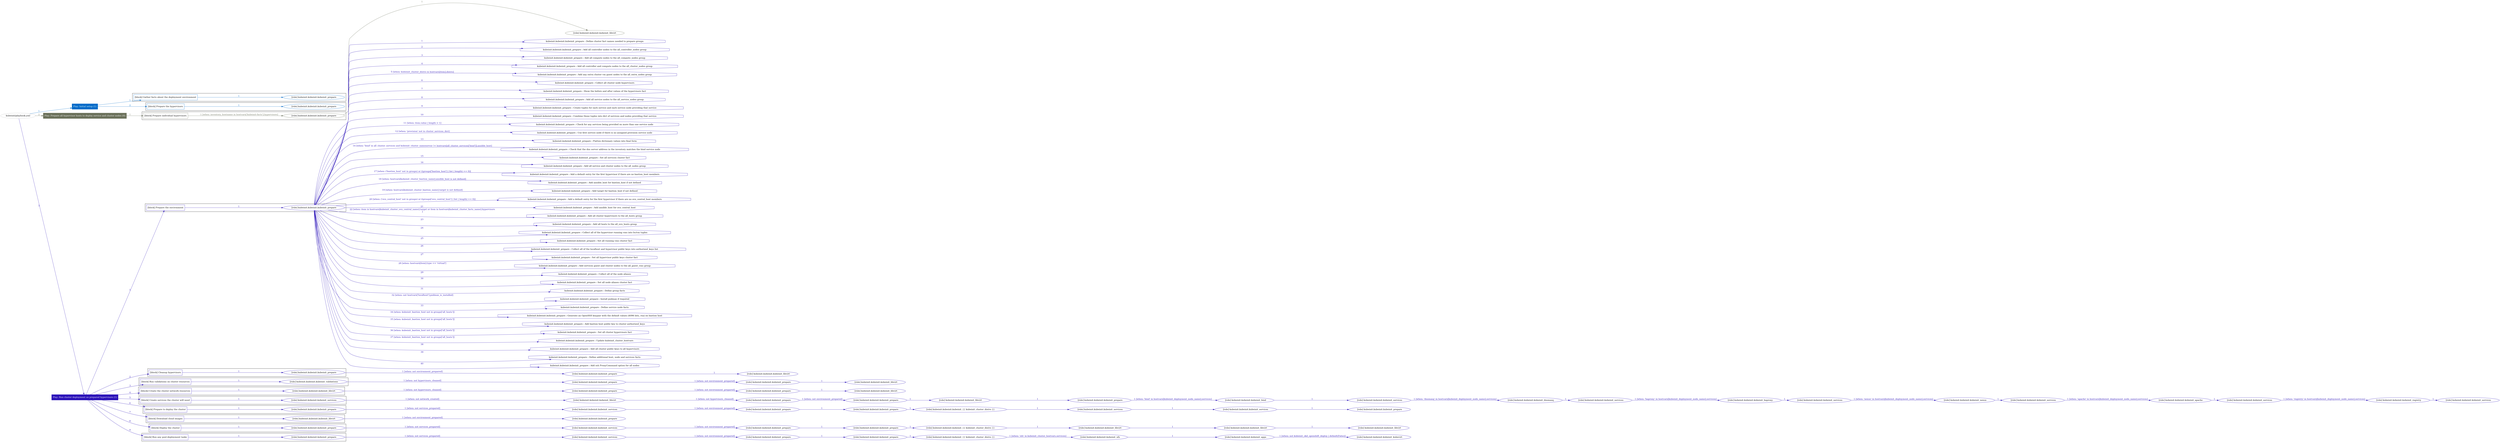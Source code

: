digraph {
	graph [concentrate=true ordering=in rankdir=LR ratio=fill]
	edge [esep=5 sep=10]
	"kubeinit/playbook.yml" [id=root_node style=dotted]
	play_0d437bde [label="Play: Initial setup (1)" color="#036cc9" fontcolor="#ffffff" id=play_0d437bde shape=box style=filled tooltip=localhost]
	"kubeinit/playbook.yml" -> play_0d437bde [label="1 " color="#036cc9" fontcolor="#036cc9" id=edge_f2a29cf6 labeltooltip="1 " tooltip="1 "]
	subgraph "kubeinit.kubeinit.kubeinit_prepare" {
		role_d265c9f8 [label="[role] kubeinit.kubeinit.kubeinit_prepare" color="#036cc9" id=role_d265c9f8 tooltip="kubeinit.kubeinit.kubeinit_prepare"]
	}
	subgraph "kubeinit.kubeinit.kubeinit_prepare" {
		role_664176b5 [label="[role] kubeinit.kubeinit.kubeinit_prepare" color="#036cc9" id=role_664176b5 tooltip="kubeinit.kubeinit.kubeinit_prepare"]
	}
	subgraph "Play: Initial setup (1)" {
		play_0d437bde -> block_19cf5177 [label=1 color="#036cc9" fontcolor="#036cc9" id=edge_bd82318e labeltooltip=1 tooltip=1]
		subgraph cluster_block_19cf5177 {
			block_19cf5177 [label="[block] Gather facts about the deployment environment" color="#036cc9" id=block_19cf5177 labeltooltip="Gather facts about the deployment environment" shape=box tooltip="Gather facts about the deployment environment"]
			block_19cf5177 -> role_d265c9f8 [label="1 " color="#036cc9" fontcolor="#036cc9" id=edge_f917e292 labeltooltip="1 " tooltip="1 "]
		}
		play_0d437bde -> block_78fbd303 [label=2 color="#036cc9" fontcolor="#036cc9" id=edge_bc08a9b9 labeltooltip=2 tooltip=2]
		subgraph cluster_block_78fbd303 {
			block_78fbd303 [label="[block] Prepare the hypervisors" color="#036cc9" id=block_78fbd303 labeltooltip="Prepare the hypervisors" shape=box tooltip="Prepare the hypervisors"]
			block_78fbd303 -> role_664176b5 [label="1 " color="#036cc9" fontcolor="#036cc9" id=edge_088a6b49 labeltooltip="1 " tooltip="1 "]
		}
	}
	play_f4dbe8cc [label="Play: Prepare all hypervisor hosts to deploy service and cluster nodes (0)" color="#6b715b" fontcolor="#ffffff" id=play_f4dbe8cc shape=box style=filled tooltip="Play: Prepare all hypervisor hosts to deploy service and cluster nodes (0)"]
	"kubeinit/playbook.yml" -> play_f4dbe8cc [label="2 " color="#6b715b" fontcolor="#6b715b" id=edge_1cb565f7 labeltooltip="2 " tooltip="2 "]
	subgraph "kubeinit.kubeinit.kubeinit_libvirt" {
		role_13084a83 [label="[role] kubeinit.kubeinit.kubeinit_libvirt" color="#6b715b" id=role_13084a83 tooltip="kubeinit.kubeinit.kubeinit_libvirt"]
	}
	subgraph "kubeinit.kubeinit.kubeinit_prepare" {
		role_1dc4f054 [label="[role] kubeinit.kubeinit.kubeinit_prepare" color="#6b715b" id=role_1dc4f054 tooltip="kubeinit.kubeinit.kubeinit_prepare"]
		role_1dc4f054 -> role_13084a83 [label="1 " color="#6b715b" fontcolor="#6b715b" id=edge_b976b6d4 labeltooltip="1 " tooltip="1 "]
	}
	subgraph "Play: Prepare all hypervisor hosts to deploy service and cluster nodes (0)" {
		play_f4dbe8cc -> block_bb899283 [label=1 color="#6b715b" fontcolor="#6b715b" id=edge_3d1589aa labeltooltip=1 tooltip=1]
		subgraph cluster_block_bb899283 {
			block_bb899283 [label="[block] Prepare individual hypervisors" color="#6b715b" id=block_bb899283 labeltooltip="Prepare individual hypervisors" shape=box tooltip="Prepare individual hypervisors"]
			block_bb899283 -> role_1dc4f054 [label="1 [when: inventory_hostname in hostvars['kubeinit-facts'].hypervisors]" color="#6b715b" fontcolor="#6b715b" id=edge_dfa34040 labeltooltip="1 [when: inventory_hostname in hostvars['kubeinit-facts'].hypervisors]" tooltip="1 [when: inventory_hostname in hostvars['kubeinit-facts'].hypervisors]"]
		}
	}
	play_137858ee [label="Play: Run cluster deployment on prepared hypervisors (1)" color="#2c13b9" fontcolor="#ffffff" id=play_137858ee shape=box style=filled tooltip=localhost]
	"kubeinit/playbook.yml" -> play_137858ee [label="3 " color="#2c13b9" fontcolor="#2c13b9" id=edge_17fd8568 labeltooltip="3 " tooltip="3 "]
	subgraph "kubeinit.kubeinit.kubeinit_prepare" {
		role_2aa537ef [label="[role] kubeinit.kubeinit.kubeinit_prepare" color="#2c13b9" id=role_2aa537ef tooltip="kubeinit.kubeinit.kubeinit_prepare"]
		task_1468ca5d [label="kubeinit.kubeinit.kubeinit_prepare : Define cluster fact names needed to prepare groups" color="#2c13b9" id=task_1468ca5d shape=octagon tooltip="kubeinit.kubeinit.kubeinit_prepare : Define cluster fact names needed to prepare groups"]
		role_2aa537ef -> task_1468ca5d [label="1 " color="#2c13b9" fontcolor="#2c13b9" id=edge_b313655a labeltooltip="1 " tooltip="1 "]
		task_749169fd [label="kubeinit.kubeinit.kubeinit_prepare : Add all controller nodes to the all_controller_nodes group" color="#2c13b9" id=task_749169fd shape=octagon tooltip="kubeinit.kubeinit.kubeinit_prepare : Add all controller nodes to the all_controller_nodes group"]
		role_2aa537ef -> task_749169fd [label="2 " color="#2c13b9" fontcolor="#2c13b9" id=edge_3f84530d labeltooltip="2 " tooltip="2 "]
		task_ecb2b76b [label="kubeinit.kubeinit.kubeinit_prepare : Add all compute nodes to the all_compute_nodes group" color="#2c13b9" id=task_ecb2b76b shape=octagon tooltip="kubeinit.kubeinit.kubeinit_prepare : Add all compute nodes to the all_compute_nodes group"]
		role_2aa537ef -> task_ecb2b76b [label="3 " color="#2c13b9" fontcolor="#2c13b9" id=edge_ad369777 labeltooltip="3 " tooltip="3 "]
		task_b49f35ea [label="kubeinit.kubeinit.kubeinit_prepare : Add all controller and compute nodes to the all_cluster_nodes group" color="#2c13b9" id=task_b49f35ea shape=octagon tooltip="kubeinit.kubeinit.kubeinit_prepare : Add all controller and compute nodes to the all_cluster_nodes group"]
		role_2aa537ef -> task_b49f35ea [label="4 " color="#2c13b9" fontcolor="#2c13b9" id=edge_93e8b10a labeltooltip="4 " tooltip="4 "]
		task_a27793c8 [label="kubeinit.kubeinit.kubeinit_prepare : Add any extra cluster vm guest nodes to the all_extra_nodes group" color="#2c13b9" id=task_a27793c8 shape=octagon tooltip="kubeinit.kubeinit.kubeinit_prepare : Add any extra cluster vm guest nodes to the all_extra_nodes group"]
		role_2aa537ef -> task_a27793c8 [label="5 [when: kubeinit_cluster_distro in hostvars[item].distro]" color="#2c13b9" fontcolor="#2c13b9" id=edge_26bf7b85 labeltooltip="5 [when: kubeinit_cluster_distro in hostvars[item].distro]" tooltip="5 [when: kubeinit_cluster_distro in hostvars[item].distro]"]
		task_03e32438 [label="kubeinit.kubeinit.kubeinit_prepare : Collect all cluster node hypervisors" color="#2c13b9" id=task_03e32438 shape=octagon tooltip="kubeinit.kubeinit.kubeinit_prepare : Collect all cluster node hypervisors"]
		role_2aa537ef -> task_03e32438 [label="6 " color="#2c13b9" fontcolor="#2c13b9" id=edge_280c1648 labeltooltip="6 " tooltip="6 "]
		task_5cb1bae2 [label="kubeinit.kubeinit.kubeinit_prepare : Show the before and after values of the hypervisors fact" color="#2c13b9" id=task_5cb1bae2 shape=octagon tooltip="kubeinit.kubeinit.kubeinit_prepare : Show the before and after values of the hypervisors fact"]
		role_2aa537ef -> task_5cb1bae2 [label="7 " color="#2c13b9" fontcolor="#2c13b9" id=edge_86831832 labeltooltip="7 " tooltip="7 "]
		task_41dad0ba [label="kubeinit.kubeinit.kubeinit_prepare : Add all service nodes to the all_service_nodes group" color="#2c13b9" id=task_41dad0ba shape=octagon tooltip="kubeinit.kubeinit.kubeinit_prepare : Add all service nodes to the all_service_nodes group"]
		role_2aa537ef -> task_41dad0ba [label="8 " color="#2c13b9" fontcolor="#2c13b9" id=edge_a8d13982 labeltooltip="8 " tooltip="8 "]
		task_e0638745 [label="kubeinit.kubeinit.kubeinit_prepare : Create tuples for each service and each service node providing that service" color="#2c13b9" id=task_e0638745 shape=octagon tooltip="kubeinit.kubeinit.kubeinit_prepare : Create tuples for each service and each service node providing that service"]
		role_2aa537ef -> task_e0638745 [label="9 " color="#2c13b9" fontcolor="#2c13b9" id=edge_7bc7ff96 labeltooltip="9 " tooltip="9 "]
		task_84e05abe [label="kubeinit.kubeinit.kubeinit_prepare : Combine those tuples into dict of services and nodes providing that service" color="#2c13b9" id=task_84e05abe shape=octagon tooltip="kubeinit.kubeinit.kubeinit_prepare : Combine those tuples into dict of services and nodes providing that service"]
		role_2aa537ef -> task_84e05abe [label="10 " color="#2c13b9" fontcolor="#2c13b9" id=edge_58576b18 labeltooltip="10 " tooltip="10 "]
		task_81d9e939 [label="kubeinit.kubeinit.kubeinit_prepare : Check for any services being provided on more than one service node" color="#2c13b9" id=task_81d9e939 shape=octagon tooltip="kubeinit.kubeinit.kubeinit_prepare : Check for any services being provided on more than one service node"]
		role_2aa537ef -> task_81d9e939 [label="11 [when: item.value | length > 1]" color="#2c13b9" fontcolor="#2c13b9" id=edge_a4819a5f labeltooltip="11 [when: item.value | length > 1]" tooltip="11 [when: item.value | length > 1]"]
		task_dae9136f [label="kubeinit.kubeinit.kubeinit_prepare : Use first service node if there is no assigned provision service node" color="#2c13b9" id=task_dae9136f shape=octagon tooltip="kubeinit.kubeinit.kubeinit_prepare : Use first service node if there is no assigned provision service node"]
		role_2aa537ef -> task_dae9136f [label="12 [when: 'provision' not in cluster_services_dict]" color="#2c13b9" fontcolor="#2c13b9" id=edge_03476838 labeltooltip="12 [when: 'provision' not in cluster_services_dict]" tooltip="12 [when: 'provision' not in cluster_services_dict]"]
		task_08e10dd4 [label="kubeinit.kubeinit.kubeinit_prepare : Flatten dictionary values into final form" color="#2c13b9" id=task_08e10dd4 shape=octagon tooltip="kubeinit.kubeinit.kubeinit_prepare : Flatten dictionary values into final form"]
		role_2aa537ef -> task_08e10dd4 [label="13 " color="#2c13b9" fontcolor="#2c13b9" id=edge_29c45ade labeltooltip="13 " tooltip="13 "]
		task_63c3e851 [label="kubeinit.kubeinit.kubeinit_prepare : Check that the dns server address in the inventory matches the bind service node" color="#2c13b9" id=task_63c3e851 shape=octagon tooltip="kubeinit.kubeinit.kubeinit_prepare : Check that the dns server address in the inventory matches the bind service node"]
		role_2aa537ef -> task_63c3e851 [label="14 [when: 'bind' in all_cluster_services and kubeinit_cluster_nameserver != hostvars[all_cluster_services['bind']].ansible_host]" color="#2c13b9" fontcolor="#2c13b9" id=edge_84a67477 labeltooltip="14 [when: 'bind' in all_cluster_services and kubeinit_cluster_nameserver != hostvars[all_cluster_services['bind']].ansible_host]" tooltip="14 [when: 'bind' in all_cluster_services and kubeinit_cluster_nameserver != hostvars[all_cluster_services['bind']].ansible_host]"]
		task_881db239 [label="kubeinit.kubeinit.kubeinit_prepare : Set all services cluster fact" color="#2c13b9" id=task_881db239 shape=octagon tooltip="kubeinit.kubeinit.kubeinit_prepare : Set all services cluster fact"]
		role_2aa537ef -> task_881db239 [label="15 " color="#2c13b9" fontcolor="#2c13b9" id=edge_a146cc76 labeltooltip="15 " tooltip="15 "]
		task_4ebe5571 [label="kubeinit.kubeinit.kubeinit_prepare : Add all service and cluster nodes to the all_nodes group" color="#2c13b9" id=task_4ebe5571 shape=octagon tooltip="kubeinit.kubeinit.kubeinit_prepare : Add all service and cluster nodes to the all_nodes group"]
		role_2aa537ef -> task_4ebe5571 [label="16 " color="#2c13b9" fontcolor="#2c13b9" id=edge_2edd2d9f labeltooltip="16 " tooltip="16 "]
		task_0611cc09 [label="kubeinit.kubeinit.kubeinit_prepare : Add a default entry for the first hypervisor if there are no bastion_host members" color="#2c13b9" id=task_0611cc09 shape=octagon tooltip="kubeinit.kubeinit.kubeinit_prepare : Add a default entry for the first hypervisor if there are no bastion_host members"]
		role_2aa537ef -> task_0611cc09 [label="17 [when: ('bastion_host' not in groups) or ((groups['bastion_host'] | list | length) == 0)]" color="#2c13b9" fontcolor="#2c13b9" id=edge_7029bef8 labeltooltip="17 [when: ('bastion_host' not in groups) or ((groups['bastion_host'] | list | length) == 0)]" tooltip="17 [when: ('bastion_host' not in groups) or ((groups['bastion_host'] | list | length) == 0)]"]
		task_18a4ceaa [label="kubeinit.kubeinit.kubeinit_prepare : Add ansible_host for bastion_host if not defined" color="#2c13b9" id=task_18a4ceaa shape=octagon tooltip="kubeinit.kubeinit.kubeinit_prepare : Add ansible_host for bastion_host if not defined"]
		role_2aa537ef -> task_18a4ceaa [label="18 [when: hostvars[kubeinit_cluster_bastion_name].ansible_host is not defined]" color="#2c13b9" fontcolor="#2c13b9" id=edge_ecf1ddda labeltooltip="18 [when: hostvars[kubeinit_cluster_bastion_name].ansible_host is not defined]" tooltip="18 [when: hostvars[kubeinit_cluster_bastion_name].ansible_host is not defined]"]
		task_87768403 [label="kubeinit.kubeinit.kubeinit_prepare : Add target for bastion_host if not defined" color="#2c13b9" id=task_87768403 shape=octagon tooltip="kubeinit.kubeinit.kubeinit_prepare : Add target for bastion_host if not defined"]
		role_2aa537ef -> task_87768403 [label="19 [when: hostvars[kubeinit_cluster_bastion_name].target is not defined]" color="#2c13b9" fontcolor="#2c13b9" id=edge_4bcfbf8f labeltooltip="19 [when: hostvars[kubeinit_cluster_bastion_name].target is not defined]" tooltip="19 [when: hostvars[kubeinit_cluster_bastion_name].target is not defined]"]
		task_b0593b12 [label="kubeinit.kubeinit.kubeinit_prepare : Add a default entry for the first hypervisor if there are no ovn_central_host members" color="#2c13b9" id=task_b0593b12 shape=octagon tooltip="kubeinit.kubeinit.kubeinit_prepare : Add a default entry for the first hypervisor if there are no ovn_central_host members"]
		role_2aa537ef -> task_b0593b12 [label="20 [when: ('ovn_central_host' not in groups) or ((groups['ovn_central_host'] | list | length) == 0)]" color="#2c13b9" fontcolor="#2c13b9" id=edge_771599c4 labeltooltip="20 [when: ('ovn_central_host' not in groups) or ((groups['ovn_central_host'] | list | length) == 0)]" tooltip="20 [when: ('ovn_central_host' not in groups) or ((groups['ovn_central_host'] | list | length) == 0)]"]
		task_3a1a1a8e [label="kubeinit.kubeinit.kubeinit_prepare : Add ansible_host for ovn_central_host" color="#2c13b9" id=task_3a1a1a8e shape=octagon tooltip="kubeinit.kubeinit.kubeinit_prepare : Add ansible_host for ovn_central_host"]
		role_2aa537ef -> task_3a1a1a8e [label="21 " color="#2c13b9" fontcolor="#2c13b9" id=edge_dffda88a labeltooltip="21 " tooltip="21 "]
		task_6f10ab07 [label="kubeinit.kubeinit.kubeinit_prepare : Add all cluster hypervisors to the all_hosts group" color="#2c13b9" id=task_6f10ab07 shape=octagon tooltip="kubeinit.kubeinit.kubeinit_prepare : Add all cluster hypervisors to the all_hosts group"]
		role_2aa537ef -> task_6f10ab07 [label="22 [when: item in hostvars[kubeinit_cluster_ovn_central_name].target or item in hostvars[kubeinit_cluster_facts_name].hypervisors
]" color="#2c13b9" fontcolor="#2c13b9" id=edge_505f3f20 labeltooltip="22 [when: item in hostvars[kubeinit_cluster_ovn_central_name].target or item in hostvars[kubeinit_cluster_facts_name].hypervisors
]" tooltip="22 [when: item in hostvars[kubeinit_cluster_ovn_central_name].target or item in hostvars[kubeinit_cluster_facts_name].hypervisors
]"]
		task_bb051ca3 [label="kubeinit.kubeinit.kubeinit_prepare : Add all hosts to the all_ovn_hosts group" color="#2c13b9" id=task_bb051ca3 shape=octagon tooltip="kubeinit.kubeinit.kubeinit_prepare : Add all hosts to the all_ovn_hosts group"]
		role_2aa537ef -> task_bb051ca3 [label="23 " color="#2c13b9" fontcolor="#2c13b9" id=edge_38d8c72a labeltooltip="23 " tooltip="23 "]
		task_870bc78e [label="kubeinit.kubeinit.kubeinit_prepare : Collect all of the hypervisor running vms into hv/vm tuples" color="#2c13b9" id=task_870bc78e shape=octagon tooltip="kubeinit.kubeinit.kubeinit_prepare : Collect all of the hypervisor running vms into hv/vm tuples"]
		role_2aa537ef -> task_870bc78e [label="24 " color="#2c13b9" fontcolor="#2c13b9" id=edge_faa6a130 labeltooltip="24 " tooltip="24 "]
		task_ede2c765 [label="kubeinit.kubeinit.kubeinit_prepare : Set all running vms cluster fact" color="#2c13b9" id=task_ede2c765 shape=octagon tooltip="kubeinit.kubeinit.kubeinit_prepare : Set all running vms cluster fact"]
		role_2aa537ef -> task_ede2c765 [label="25 " color="#2c13b9" fontcolor="#2c13b9" id=edge_e0be7ca3 labeltooltip="25 " tooltip="25 "]
		task_77898639 [label="kubeinit.kubeinit.kubeinit_prepare : Collect all of the localhost and hypervisor public keys into authorized_keys list" color="#2c13b9" id=task_77898639 shape=octagon tooltip="kubeinit.kubeinit.kubeinit_prepare : Collect all of the localhost and hypervisor public keys into authorized_keys list"]
		role_2aa537ef -> task_77898639 [label="26 " color="#2c13b9" fontcolor="#2c13b9" id=edge_d47d7994 labeltooltip="26 " tooltip="26 "]
		task_1b404be9 [label="kubeinit.kubeinit.kubeinit_prepare : Set all hypervisor public keys cluster fact" color="#2c13b9" id=task_1b404be9 shape=octagon tooltip="kubeinit.kubeinit.kubeinit_prepare : Set all hypervisor public keys cluster fact"]
		role_2aa537ef -> task_1b404be9 [label="27 " color="#2c13b9" fontcolor="#2c13b9" id=edge_cd38fa0d labeltooltip="27 " tooltip="27 "]
		task_982779b6 [label="kubeinit.kubeinit.kubeinit_prepare : Add services guest and cluster nodes to the all_guest_vms group" color="#2c13b9" id=task_982779b6 shape=octagon tooltip="kubeinit.kubeinit.kubeinit_prepare : Add services guest and cluster nodes to the all_guest_vms group"]
		role_2aa537ef -> task_982779b6 [label="28 [when: hostvars[item].type == 'virtual']" color="#2c13b9" fontcolor="#2c13b9" id=edge_30259b48 labeltooltip="28 [when: hostvars[item].type == 'virtual']" tooltip="28 [when: hostvars[item].type == 'virtual']"]
		task_5669bfa3 [label="kubeinit.kubeinit.kubeinit_prepare : Collect all of the node aliases" color="#2c13b9" id=task_5669bfa3 shape=octagon tooltip="kubeinit.kubeinit.kubeinit_prepare : Collect all of the node aliases"]
		role_2aa537ef -> task_5669bfa3 [label="29 " color="#2c13b9" fontcolor="#2c13b9" id=edge_66976bc6 labeltooltip="29 " tooltip="29 "]
		task_3fb4f11b [label="kubeinit.kubeinit.kubeinit_prepare : Set all node aliases cluster fact" color="#2c13b9" id=task_3fb4f11b shape=octagon tooltip="kubeinit.kubeinit.kubeinit_prepare : Set all node aliases cluster fact"]
		role_2aa537ef -> task_3fb4f11b [label="30 " color="#2c13b9" fontcolor="#2c13b9" id=edge_2704a114 labeltooltip="30 " tooltip="30 "]
		task_dff608c2 [label="kubeinit.kubeinit.kubeinit_prepare : Define group facts" color="#2c13b9" id=task_dff608c2 shape=octagon tooltip="kubeinit.kubeinit.kubeinit_prepare : Define group facts"]
		role_2aa537ef -> task_dff608c2 [label="31 " color="#2c13b9" fontcolor="#2c13b9" id=edge_16f81ffa labeltooltip="31 " tooltip="31 "]
		task_ba5d712e [label="kubeinit.kubeinit.kubeinit_prepare : Install podman if required" color="#2c13b9" id=task_ba5d712e shape=octagon tooltip="kubeinit.kubeinit.kubeinit_prepare : Install podman if required"]
		role_2aa537ef -> task_ba5d712e [label="32 [when: not hostvars['localhost'].podman_is_installed]" color="#2c13b9" fontcolor="#2c13b9" id=edge_9ea01f26 labeltooltip="32 [when: not hostvars['localhost'].podman_is_installed]" tooltip="32 [when: not hostvars['localhost'].podman_is_installed]"]
		task_97fc4375 [label="kubeinit.kubeinit.kubeinit_prepare : Define service node facts" color="#2c13b9" id=task_97fc4375 shape=octagon tooltip="kubeinit.kubeinit.kubeinit_prepare : Define service node facts"]
		role_2aa537ef -> task_97fc4375 [label="33 " color="#2c13b9" fontcolor="#2c13b9" id=edge_b28d124d labeltooltip="33 " tooltip="33 "]
		task_7b0d1c2a [label="kubeinit.kubeinit.kubeinit_prepare : Generate an OpenSSH keypair with the default values (4096 bits, rsa) on bastion host" color="#2c13b9" id=task_7b0d1c2a shape=octagon tooltip="kubeinit.kubeinit.kubeinit_prepare : Generate an OpenSSH keypair with the default values (4096 bits, rsa) on bastion host"]
		role_2aa537ef -> task_7b0d1c2a [label="34 [when: kubeinit_bastion_host not in groups['all_hosts']]" color="#2c13b9" fontcolor="#2c13b9" id=edge_2fb7a850 labeltooltip="34 [when: kubeinit_bastion_host not in groups['all_hosts']]" tooltip="34 [when: kubeinit_bastion_host not in groups['all_hosts']]"]
		task_7ad44978 [label="kubeinit.kubeinit.kubeinit_prepare : Add bastion host public key to cluster authorized_keys" color="#2c13b9" id=task_7ad44978 shape=octagon tooltip="kubeinit.kubeinit.kubeinit_prepare : Add bastion host public key to cluster authorized_keys"]
		role_2aa537ef -> task_7ad44978 [label="35 [when: kubeinit_bastion_host not in groups['all_hosts']]" color="#2c13b9" fontcolor="#2c13b9" id=edge_92886aba labeltooltip="35 [when: kubeinit_bastion_host not in groups['all_hosts']]" tooltip="35 [when: kubeinit_bastion_host not in groups['all_hosts']]"]
		task_97891008 [label="kubeinit.kubeinit.kubeinit_prepare : Set all cluster hypervisors fact" color="#2c13b9" id=task_97891008 shape=octagon tooltip="kubeinit.kubeinit.kubeinit_prepare : Set all cluster hypervisors fact"]
		role_2aa537ef -> task_97891008 [label="36 [when: kubeinit_bastion_host not in groups['all_hosts']]" color="#2c13b9" fontcolor="#2c13b9" id=edge_d317fb2d labeltooltip="36 [when: kubeinit_bastion_host not in groups['all_hosts']]" tooltip="36 [when: kubeinit_bastion_host not in groups['all_hosts']]"]
		task_7ace0b7f [label="kubeinit.kubeinit.kubeinit_prepare : Update kubeinit_cluster_hostvars" color="#2c13b9" id=task_7ace0b7f shape=octagon tooltip="kubeinit.kubeinit.kubeinit_prepare : Update kubeinit_cluster_hostvars"]
		role_2aa537ef -> task_7ace0b7f [label="37 [when: kubeinit_bastion_host not in groups['all_hosts']]" color="#2c13b9" fontcolor="#2c13b9" id=edge_6a5088fe labeltooltip="37 [when: kubeinit_bastion_host not in groups['all_hosts']]" tooltip="37 [when: kubeinit_bastion_host not in groups['all_hosts']]"]
		task_584895c6 [label="kubeinit.kubeinit.kubeinit_prepare : Add all cluster public keys to all hypervisors" color="#2c13b9" id=task_584895c6 shape=octagon tooltip="kubeinit.kubeinit.kubeinit_prepare : Add all cluster public keys to all hypervisors"]
		role_2aa537ef -> task_584895c6 [label="38 " color="#2c13b9" fontcolor="#2c13b9" id=edge_4dd0526f labeltooltip="38 " tooltip="38 "]
		task_303310a7 [label="kubeinit.kubeinit.kubeinit_prepare : Define additional host, node and services facts" color="#2c13b9" id=task_303310a7 shape=octagon tooltip="kubeinit.kubeinit.kubeinit_prepare : Define additional host, node and services facts"]
		role_2aa537ef -> task_303310a7 [label="39 " color="#2c13b9" fontcolor="#2c13b9" id=edge_2c448a05 labeltooltip="39 " tooltip="39 "]
		task_0572bd21 [label="kubeinit.kubeinit.kubeinit_prepare : Add ssh ProxyCommand option for all nodes" color="#2c13b9" id=task_0572bd21 shape=octagon tooltip="kubeinit.kubeinit.kubeinit_prepare : Add ssh ProxyCommand option for all nodes"]
		role_2aa537ef -> task_0572bd21 [label="40 " color="#2c13b9" fontcolor="#2c13b9" id=edge_08180c59 labeltooltip="40 " tooltip="40 "]
	}
	subgraph "kubeinit.kubeinit.kubeinit_libvirt" {
		role_a79932a3 [label="[role] kubeinit.kubeinit.kubeinit_libvirt" color="#2c13b9" id=role_a79932a3 tooltip="kubeinit.kubeinit.kubeinit_libvirt"]
	}
	subgraph "kubeinit.kubeinit.kubeinit_prepare" {
		role_be29bc95 [label="[role] kubeinit.kubeinit.kubeinit_prepare" color="#2c13b9" id=role_be29bc95 tooltip="kubeinit.kubeinit.kubeinit_prepare"]
		role_be29bc95 -> role_a79932a3 [label="1 " color="#2c13b9" fontcolor="#2c13b9" id=edge_4d892398 labeltooltip="1 " tooltip="1 "]
	}
	subgraph "kubeinit.kubeinit.kubeinit_prepare" {
		role_cb26feb0 [label="[role] kubeinit.kubeinit.kubeinit_prepare" color="#2c13b9" id=role_cb26feb0 tooltip="kubeinit.kubeinit.kubeinit_prepare"]
		role_cb26feb0 -> role_be29bc95 [label="1 [when: not environment_prepared]" color="#2c13b9" fontcolor="#2c13b9" id=edge_81e038a9 labeltooltip="1 [when: not environment_prepared]" tooltip="1 [when: not environment_prepared]"]
	}
	subgraph "kubeinit.kubeinit.kubeinit_libvirt" {
		role_b845fc1e [label="[role] kubeinit.kubeinit.kubeinit_libvirt" color="#2c13b9" id=role_b845fc1e tooltip="kubeinit.kubeinit.kubeinit_libvirt"]
	}
	subgraph "kubeinit.kubeinit.kubeinit_prepare" {
		role_3e8f6d31 [label="[role] kubeinit.kubeinit.kubeinit_prepare" color="#2c13b9" id=role_3e8f6d31 tooltip="kubeinit.kubeinit.kubeinit_prepare"]
		role_3e8f6d31 -> role_b845fc1e [label="1 " color="#2c13b9" fontcolor="#2c13b9" id=edge_0f0c9fb1 labeltooltip="1 " tooltip="1 "]
	}
	subgraph "kubeinit.kubeinit.kubeinit_prepare" {
		role_0234492d [label="[role] kubeinit.kubeinit.kubeinit_prepare" color="#2c13b9" id=role_0234492d tooltip="kubeinit.kubeinit.kubeinit_prepare"]
		role_0234492d -> role_3e8f6d31 [label="1 [when: not environment_prepared]" color="#2c13b9" fontcolor="#2c13b9" id=edge_da685781 labeltooltip="1 [when: not environment_prepared]" tooltip="1 [when: not environment_prepared]"]
	}
	subgraph "kubeinit.kubeinit.kubeinit_validations" {
		role_598bc360 [label="[role] kubeinit.kubeinit.kubeinit_validations" color="#2c13b9" id=role_598bc360 tooltip="kubeinit.kubeinit.kubeinit_validations"]
		role_598bc360 -> role_0234492d [label="1 [when: not hypervisors_cleaned]" color="#2c13b9" fontcolor="#2c13b9" id=edge_1d6988d8 labeltooltip="1 [when: not hypervisors_cleaned]" tooltip="1 [when: not hypervisors_cleaned]"]
	}
	subgraph "kubeinit.kubeinit.kubeinit_libvirt" {
		role_1641068a [label="[role] kubeinit.kubeinit.kubeinit_libvirt" color="#2c13b9" id=role_1641068a tooltip="kubeinit.kubeinit.kubeinit_libvirt"]
	}
	subgraph "kubeinit.kubeinit.kubeinit_prepare" {
		role_97d8d034 [label="[role] kubeinit.kubeinit.kubeinit_prepare" color="#2c13b9" id=role_97d8d034 tooltip="kubeinit.kubeinit.kubeinit_prepare"]
		role_97d8d034 -> role_1641068a [label="1 " color="#2c13b9" fontcolor="#2c13b9" id=edge_99fbd7a8 labeltooltip="1 " tooltip="1 "]
	}
	subgraph "kubeinit.kubeinit.kubeinit_prepare" {
		role_9f51cfe7 [label="[role] kubeinit.kubeinit.kubeinit_prepare" color="#2c13b9" id=role_9f51cfe7 tooltip="kubeinit.kubeinit.kubeinit_prepare"]
		role_9f51cfe7 -> role_97d8d034 [label="1 [when: not environment_prepared]" color="#2c13b9" fontcolor="#2c13b9" id=edge_a973be97 labeltooltip="1 [when: not environment_prepared]" tooltip="1 [when: not environment_prepared]"]
	}
	subgraph "kubeinit.kubeinit.kubeinit_libvirt" {
		role_1baf9de0 [label="[role] kubeinit.kubeinit.kubeinit_libvirt" color="#2c13b9" id=role_1baf9de0 tooltip="kubeinit.kubeinit.kubeinit_libvirt"]
		role_1baf9de0 -> role_9f51cfe7 [label="1 [when: not hypervisors_cleaned]" color="#2c13b9" fontcolor="#2c13b9" id=edge_b3ef3b38 labeltooltip="1 [when: not hypervisors_cleaned]" tooltip="1 [when: not hypervisors_cleaned]"]
	}
	subgraph "kubeinit.kubeinit.kubeinit_services" {
		role_301a3605 [label="[role] kubeinit.kubeinit.kubeinit_services" color="#2c13b9" id=role_301a3605 tooltip="kubeinit.kubeinit.kubeinit_services"]
	}
	subgraph "kubeinit.kubeinit.kubeinit_registry" {
		role_3ac7fe5d [label="[role] kubeinit.kubeinit.kubeinit_registry" color="#2c13b9" id=role_3ac7fe5d tooltip="kubeinit.kubeinit.kubeinit_registry"]
		role_3ac7fe5d -> role_301a3605 [label="1 " color="#2c13b9" fontcolor="#2c13b9" id=edge_ddd6b033 labeltooltip="1 " tooltip="1 "]
	}
	subgraph "kubeinit.kubeinit.kubeinit_services" {
		role_704464a9 [label="[role] kubeinit.kubeinit.kubeinit_services" color="#2c13b9" id=role_704464a9 tooltip="kubeinit.kubeinit.kubeinit_services"]
		role_704464a9 -> role_3ac7fe5d [label="1 [when: 'registry' in hostvars[kubeinit_deployment_node_name].services]" color="#2c13b9" fontcolor="#2c13b9" id=edge_4f6fd16b labeltooltip="1 [when: 'registry' in hostvars[kubeinit_deployment_node_name].services]" tooltip="1 [when: 'registry' in hostvars[kubeinit_deployment_node_name].services]"]
	}
	subgraph "kubeinit.kubeinit.kubeinit_apache" {
		role_0c0a30bc [label="[role] kubeinit.kubeinit.kubeinit_apache" color="#2c13b9" id=role_0c0a30bc tooltip="kubeinit.kubeinit.kubeinit_apache"]
		role_0c0a30bc -> role_704464a9 [label="1 " color="#2c13b9" fontcolor="#2c13b9" id=edge_abacd5c2 labeltooltip="1 " tooltip="1 "]
	}
	subgraph "kubeinit.kubeinit.kubeinit_services" {
		role_d97d2361 [label="[role] kubeinit.kubeinit.kubeinit_services" color="#2c13b9" id=role_d97d2361 tooltip="kubeinit.kubeinit.kubeinit_services"]
		role_d97d2361 -> role_0c0a30bc [label="1 [when: 'apache' in hostvars[kubeinit_deployment_node_name].services]" color="#2c13b9" fontcolor="#2c13b9" id=edge_b81d91c5 labeltooltip="1 [when: 'apache' in hostvars[kubeinit_deployment_node_name].services]" tooltip="1 [when: 'apache' in hostvars[kubeinit_deployment_node_name].services]"]
	}
	subgraph "kubeinit.kubeinit.kubeinit_nexus" {
		role_92f4f2ca [label="[role] kubeinit.kubeinit.kubeinit_nexus" color="#2c13b9" id=role_92f4f2ca tooltip="kubeinit.kubeinit.kubeinit_nexus"]
		role_92f4f2ca -> role_d97d2361 [label="1 " color="#2c13b9" fontcolor="#2c13b9" id=edge_f1c82a61 labeltooltip="1 " tooltip="1 "]
	}
	subgraph "kubeinit.kubeinit.kubeinit_services" {
		role_2f208420 [label="[role] kubeinit.kubeinit.kubeinit_services" color="#2c13b9" id=role_2f208420 tooltip="kubeinit.kubeinit.kubeinit_services"]
		role_2f208420 -> role_92f4f2ca [label="1 [when: 'nexus' in hostvars[kubeinit_deployment_node_name].services]" color="#2c13b9" fontcolor="#2c13b9" id=edge_99850eb5 labeltooltip="1 [when: 'nexus' in hostvars[kubeinit_deployment_node_name].services]" tooltip="1 [when: 'nexus' in hostvars[kubeinit_deployment_node_name].services]"]
	}
	subgraph "kubeinit.kubeinit.kubeinit_haproxy" {
		role_ec4da129 [label="[role] kubeinit.kubeinit.kubeinit_haproxy" color="#2c13b9" id=role_ec4da129 tooltip="kubeinit.kubeinit.kubeinit_haproxy"]
		role_ec4da129 -> role_2f208420 [label="1 " color="#2c13b9" fontcolor="#2c13b9" id=edge_33fdd5e7 labeltooltip="1 " tooltip="1 "]
	}
	subgraph "kubeinit.kubeinit.kubeinit_services" {
		role_e3ba34da [label="[role] kubeinit.kubeinit.kubeinit_services" color="#2c13b9" id=role_e3ba34da tooltip="kubeinit.kubeinit.kubeinit_services"]
		role_e3ba34da -> role_ec4da129 [label="1 [when: 'haproxy' in hostvars[kubeinit_deployment_node_name].services]" color="#2c13b9" fontcolor="#2c13b9" id=edge_561ffe1b labeltooltip="1 [when: 'haproxy' in hostvars[kubeinit_deployment_node_name].services]" tooltip="1 [when: 'haproxy' in hostvars[kubeinit_deployment_node_name].services]"]
	}
	subgraph "kubeinit.kubeinit.kubeinit_dnsmasq" {
		role_53584eb1 [label="[role] kubeinit.kubeinit.kubeinit_dnsmasq" color="#2c13b9" id=role_53584eb1 tooltip="kubeinit.kubeinit.kubeinit_dnsmasq"]
		role_53584eb1 -> role_e3ba34da [label="1 " color="#2c13b9" fontcolor="#2c13b9" id=edge_26d5eb11 labeltooltip="1 " tooltip="1 "]
	}
	subgraph "kubeinit.kubeinit.kubeinit_services" {
		role_49bea46c [label="[role] kubeinit.kubeinit.kubeinit_services" color="#2c13b9" id=role_49bea46c tooltip="kubeinit.kubeinit.kubeinit_services"]
		role_49bea46c -> role_53584eb1 [label="1 [when: 'dnsmasq' in hostvars[kubeinit_deployment_node_name].services]" color="#2c13b9" fontcolor="#2c13b9" id=edge_3448504d labeltooltip="1 [when: 'dnsmasq' in hostvars[kubeinit_deployment_node_name].services]" tooltip="1 [when: 'dnsmasq' in hostvars[kubeinit_deployment_node_name].services]"]
	}
	subgraph "kubeinit.kubeinit.kubeinit_bind" {
		role_0bd80a30 [label="[role] kubeinit.kubeinit.kubeinit_bind" color="#2c13b9" id=role_0bd80a30 tooltip="kubeinit.kubeinit.kubeinit_bind"]
		role_0bd80a30 -> role_49bea46c [label="1 " color="#2c13b9" fontcolor="#2c13b9" id=edge_7ecf0355 labeltooltip="1 " tooltip="1 "]
	}
	subgraph "kubeinit.kubeinit.kubeinit_prepare" {
		role_a47ec24e [label="[role] kubeinit.kubeinit.kubeinit_prepare" color="#2c13b9" id=role_a47ec24e tooltip="kubeinit.kubeinit.kubeinit_prepare"]
		role_a47ec24e -> role_0bd80a30 [label="1 [when: 'bind' in hostvars[kubeinit_deployment_node_name].services]" color="#2c13b9" fontcolor="#2c13b9" id=edge_f60d2dfa labeltooltip="1 [when: 'bind' in hostvars[kubeinit_deployment_node_name].services]" tooltip="1 [when: 'bind' in hostvars[kubeinit_deployment_node_name].services]"]
	}
	subgraph "kubeinit.kubeinit.kubeinit_libvirt" {
		role_8520a66e [label="[role] kubeinit.kubeinit.kubeinit_libvirt" color="#2c13b9" id=role_8520a66e tooltip="kubeinit.kubeinit.kubeinit_libvirt"]
		role_8520a66e -> role_a47ec24e [label="1 " color="#2c13b9" fontcolor="#2c13b9" id=edge_147a071e labeltooltip="1 " tooltip="1 "]
	}
	subgraph "kubeinit.kubeinit.kubeinit_prepare" {
		role_0980551d [label="[role] kubeinit.kubeinit.kubeinit_prepare" color="#2c13b9" id=role_0980551d tooltip="kubeinit.kubeinit.kubeinit_prepare"]
		role_0980551d -> role_8520a66e [label="1 " color="#2c13b9" fontcolor="#2c13b9" id=edge_51d04df3 labeltooltip="1 " tooltip="1 "]
	}
	subgraph "kubeinit.kubeinit.kubeinit_prepare" {
		role_6a03d09d [label="[role] kubeinit.kubeinit.kubeinit_prepare" color="#2c13b9" id=role_6a03d09d tooltip="kubeinit.kubeinit.kubeinit_prepare"]
		role_6a03d09d -> role_0980551d [label="1 [when: not environment_prepared]" color="#2c13b9" fontcolor="#2c13b9" id=edge_61947085 labeltooltip="1 [when: not environment_prepared]" tooltip="1 [when: not environment_prepared]"]
	}
	subgraph "kubeinit.kubeinit.kubeinit_libvirt" {
		role_2caabe92 [label="[role] kubeinit.kubeinit.kubeinit_libvirt" color="#2c13b9" id=role_2caabe92 tooltip="kubeinit.kubeinit.kubeinit_libvirt"]
		role_2caabe92 -> role_6a03d09d [label="1 [when: not hypervisors_cleaned]" color="#2c13b9" fontcolor="#2c13b9" id=edge_14e5bea2 labeltooltip="1 [when: not hypervisors_cleaned]" tooltip="1 [when: not hypervisors_cleaned]"]
	}
	subgraph "kubeinit.kubeinit.kubeinit_services" {
		role_54b2c4be [label="[role] kubeinit.kubeinit.kubeinit_services" color="#2c13b9" id=role_54b2c4be tooltip="kubeinit.kubeinit.kubeinit_services"]
		role_54b2c4be -> role_2caabe92 [label="1 [when: not network_created]" color="#2c13b9" fontcolor="#2c13b9" id=edge_838341b4 labeltooltip="1 [when: not network_created]" tooltip="1 [when: not network_created]"]
	}
	subgraph "kubeinit.kubeinit.kubeinit_prepare" {
		role_3d260950 [label="[role] kubeinit.kubeinit.kubeinit_prepare" color="#2c13b9" id=role_3d260950 tooltip="kubeinit.kubeinit.kubeinit_prepare"]
	}
	subgraph "kubeinit.kubeinit.kubeinit_services" {
		role_d5a70ec2 [label="[role] kubeinit.kubeinit.kubeinit_services" color="#2c13b9" id=role_d5a70ec2 tooltip="kubeinit.kubeinit.kubeinit_services"]
		role_d5a70ec2 -> role_3d260950 [label="1 " color="#2c13b9" fontcolor="#2c13b9" id=edge_e1291a5d labeltooltip="1 " tooltip="1 "]
	}
	subgraph "kubeinit.kubeinit.kubeinit_services" {
		role_75bbc02c [label="[role] kubeinit.kubeinit.kubeinit_services" color="#2c13b9" id=role_75bbc02c tooltip="kubeinit.kubeinit.kubeinit_services"]
		role_75bbc02c -> role_d5a70ec2 [label="1 " color="#2c13b9" fontcolor="#2c13b9" id=edge_95696d12 labeltooltip="1 " tooltip="1 "]
	}
	subgraph "kubeinit.kubeinit.kubeinit_{{ kubeinit_cluster_distro }}" {
		role_e5fad09a [label="[role] kubeinit.kubeinit.kubeinit_{{ kubeinit_cluster_distro }}" color="#2c13b9" id=role_e5fad09a tooltip="kubeinit.kubeinit.kubeinit_{{ kubeinit_cluster_distro }}"]
		role_e5fad09a -> role_75bbc02c [label="1 " color="#2c13b9" fontcolor="#2c13b9" id=edge_bef88f83 labeltooltip="1 " tooltip="1 "]
	}
	subgraph "kubeinit.kubeinit.kubeinit_prepare" {
		role_4f5e840c [label="[role] kubeinit.kubeinit.kubeinit_prepare" color="#2c13b9" id=role_4f5e840c tooltip="kubeinit.kubeinit.kubeinit_prepare"]
		role_4f5e840c -> role_e5fad09a [label="1 " color="#2c13b9" fontcolor="#2c13b9" id=edge_0e051bc8 labeltooltip="1 " tooltip="1 "]
	}
	subgraph "kubeinit.kubeinit.kubeinit_prepare" {
		role_4645c38b [label="[role] kubeinit.kubeinit.kubeinit_prepare" color="#2c13b9" id=role_4645c38b tooltip="kubeinit.kubeinit.kubeinit_prepare"]
		role_4645c38b -> role_4f5e840c [label="1 " color="#2c13b9" fontcolor="#2c13b9" id=edge_ef333b18 labeltooltip="1 " tooltip="1 "]
	}
	subgraph "kubeinit.kubeinit.kubeinit_services" {
		role_71bbc268 [label="[role] kubeinit.kubeinit.kubeinit_services" color="#2c13b9" id=role_71bbc268 tooltip="kubeinit.kubeinit.kubeinit_services"]
		role_71bbc268 -> role_4645c38b [label="1 [when: not environment_prepared]" color="#2c13b9" fontcolor="#2c13b9" id=edge_bb238abf labeltooltip="1 [when: not environment_prepared]" tooltip="1 [when: not environment_prepared]"]
	}
	subgraph "kubeinit.kubeinit.kubeinit_prepare" {
		role_72973a65 [label="[role] kubeinit.kubeinit.kubeinit_prepare" color="#2c13b9" id=role_72973a65 tooltip="kubeinit.kubeinit.kubeinit_prepare"]
		role_72973a65 -> role_71bbc268 [label="1 [when: not services_prepared]" color="#2c13b9" fontcolor="#2c13b9" id=edge_d840597f labeltooltip="1 [when: not services_prepared]" tooltip="1 [when: not services_prepared]"]
	}
	subgraph "kubeinit.kubeinit.kubeinit_prepare" {
		role_359b0f4a [label="[role] kubeinit.kubeinit.kubeinit_prepare" color="#2c13b9" id=role_359b0f4a tooltip="kubeinit.kubeinit.kubeinit_prepare"]
	}
	subgraph "kubeinit.kubeinit.kubeinit_libvirt" {
		role_36bbb085 [label="[role] kubeinit.kubeinit.kubeinit_libvirt" color="#2c13b9" id=role_36bbb085 tooltip="kubeinit.kubeinit.kubeinit_libvirt"]
		role_36bbb085 -> role_359b0f4a [label="1 [when: not environment_prepared]" color="#2c13b9" fontcolor="#2c13b9" id=edge_5adfcd08 labeltooltip="1 [when: not environment_prepared]" tooltip="1 [when: not environment_prepared]"]
	}
	subgraph "kubeinit.kubeinit.kubeinit_libvirt" {
		role_625374b1 [label="[role] kubeinit.kubeinit.kubeinit_libvirt" color="#2c13b9" id=role_625374b1 tooltip="kubeinit.kubeinit.kubeinit_libvirt"]
	}
	subgraph "kubeinit.kubeinit.kubeinit_libvirt" {
		role_3376bf2b [label="[role] kubeinit.kubeinit.kubeinit_libvirt" color="#2c13b9" id=role_3376bf2b tooltip="kubeinit.kubeinit.kubeinit_libvirt"]
		role_3376bf2b -> role_625374b1 [label="1 " color="#2c13b9" fontcolor="#2c13b9" id=edge_2b549765 labeltooltip="1 " tooltip="1 "]
	}
	subgraph "kubeinit.kubeinit.kubeinit_libvirt" {
		role_f97dcb62 [label="[role] kubeinit.kubeinit.kubeinit_libvirt" color="#2c13b9" id=role_f97dcb62 tooltip="kubeinit.kubeinit.kubeinit_libvirt"]
		role_f97dcb62 -> role_3376bf2b [label="1 " color="#2c13b9" fontcolor="#2c13b9" id=edge_beb195aa labeltooltip="1 " tooltip="1 "]
	}
	subgraph "kubeinit.kubeinit.kubeinit_{{ kubeinit_cluster_distro }}" {
		role_7fd9a176 [label="[role] kubeinit.kubeinit.kubeinit_{{ kubeinit_cluster_distro }}" color="#2c13b9" id=role_7fd9a176 tooltip="kubeinit.kubeinit.kubeinit_{{ kubeinit_cluster_distro }}"]
		role_7fd9a176 -> role_f97dcb62 [label="1 " color="#2c13b9" fontcolor="#2c13b9" id=edge_3e2f527a labeltooltip="1 " tooltip="1 "]
	}
	subgraph "kubeinit.kubeinit.kubeinit_prepare" {
		role_63aff997 [label="[role] kubeinit.kubeinit.kubeinit_prepare" color="#2c13b9" id=role_63aff997 tooltip="kubeinit.kubeinit.kubeinit_prepare"]
		role_63aff997 -> role_7fd9a176 [label="1 " color="#2c13b9" fontcolor="#2c13b9" id=edge_ca3469fd labeltooltip="1 " tooltip="1 "]
	}
	subgraph "kubeinit.kubeinit.kubeinit_prepare" {
		role_0602ffc5 [label="[role] kubeinit.kubeinit.kubeinit_prepare" color="#2c13b9" id=role_0602ffc5 tooltip="kubeinit.kubeinit.kubeinit_prepare"]
		role_0602ffc5 -> role_63aff997 [label="1 " color="#2c13b9" fontcolor="#2c13b9" id=edge_b0731fbc labeltooltip="1 " tooltip="1 "]
	}
	subgraph "kubeinit.kubeinit.kubeinit_services" {
		role_92ff357e [label="[role] kubeinit.kubeinit.kubeinit_services" color="#2c13b9" id=role_92ff357e tooltip="kubeinit.kubeinit.kubeinit_services"]
		role_92ff357e -> role_0602ffc5 [label="1 [when: not environment_prepared]" color="#2c13b9" fontcolor="#2c13b9" id=edge_96746ce5 labeltooltip="1 [when: not environment_prepared]" tooltip="1 [when: not environment_prepared]"]
	}
	subgraph "kubeinit.kubeinit.kubeinit_prepare" {
		role_fe11f44b [label="[role] kubeinit.kubeinit.kubeinit_prepare" color="#2c13b9" id=role_fe11f44b tooltip="kubeinit.kubeinit.kubeinit_prepare"]
		role_fe11f44b -> role_92ff357e [label="1 [when: not services_prepared]" color="#2c13b9" fontcolor="#2c13b9" id=edge_25d6df41 labeltooltip="1 [when: not services_prepared]" tooltip="1 [when: not services_prepared]"]
	}
	subgraph "kubeinit.kubeinit.kubeinit_kubevirt" {
		role_3e0c0747 [label="[role] kubeinit.kubeinit.kubeinit_kubevirt" color="#2c13b9" id=role_3e0c0747 tooltip="kubeinit.kubeinit.kubeinit_kubevirt"]
	}
	subgraph "kubeinit.kubeinit.kubeinit_apps" {
		role_39ec866f [label="[role] kubeinit.kubeinit.kubeinit_apps" color="#2c13b9" id=role_39ec866f tooltip="kubeinit.kubeinit.kubeinit_apps"]
		role_39ec866f -> role_3e0c0747 [label="1 [when: not kubeinit_okd_openshift_deploy | default(False)]" color="#2c13b9" fontcolor="#2c13b9" id=edge_4fbe47ec labeltooltip="1 [when: not kubeinit_okd_openshift_deploy | default(False)]" tooltip="1 [when: not kubeinit_okd_openshift_deploy | default(False)]"]
	}
	subgraph "kubeinit.kubeinit.kubeinit_nfs" {
		role_2c6dfc5a [label="[role] kubeinit.kubeinit.kubeinit_nfs" color="#2c13b9" id=role_2c6dfc5a tooltip="kubeinit.kubeinit.kubeinit_nfs"]
		role_2c6dfc5a -> role_39ec866f [label="1 " color="#2c13b9" fontcolor="#2c13b9" id=edge_0ce35e22 labeltooltip="1 " tooltip="1 "]
	}
	subgraph "kubeinit.kubeinit.kubeinit_{{ kubeinit_cluster_distro }}" {
		role_4711295e [label="[role] kubeinit.kubeinit.kubeinit_{{ kubeinit_cluster_distro }}" color="#2c13b9" id=role_4711295e tooltip="kubeinit.kubeinit.kubeinit_{{ kubeinit_cluster_distro }}"]
		role_4711295e -> role_2c6dfc5a [label="1 [when: 'nfs' in kubeinit_cluster_hostvars.services]" color="#2c13b9" fontcolor="#2c13b9" id=edge_6933f161 labeltooltip="1 [when: 'nfs' in kubeinit_cluster_hostvars.services]" tooltip="1 [when: 'nfs' in kubeinit_cluster_hostvars.services]"]
	}
	subgraph "kubeinit.kubeinit.kubeinit_prepare" {
		role_cb3e7121 [label="[role] kubeinit.kubeinit.kubeinit_prepare" color="#2c13b9" id=role_cb3e7121 tooltip="kubeinit.kubeinit.kubeinit_prepare"]
		role_cb3e7121 -> role_4711295e [label="1 " color="#2c13b9" fontcolor="#2c13b9" id=edge_9eebbcad labeltooltip="1 " tooltip="1 "]
	}
	subgraph "kubeinit.kubeinit.kubeinit_prepare" {
		role_68b4fd85 [label="[role] kubeinit.kubeinit.kubeinit_prepare" color="#2c13b9" id=role_68b4fd85 tooltip="kubeinit.kubeinit.kubeinit_prepare"]
		role_68b4fd85 -> role_cb3e7121 [label="1 " color="#2c13b9" fontcolor="#2c13b9" id=edge_e3f42a6e labeltooltip="1 " tooltip="1 "]
	}
	subgraph "kubeinit.kubeinit.kubeinit_services" {
		role_590ccdda [label="[role] kubeinit.kubeinit.kubeinit_services" color="#2c13b9" id=role_590ccdda tooltip="kubeinit.kubeinit.kubeinit_services"]
		role_590ccdda -> role_68b4fd85 [label="1 [when: not environment_prepared]" color="#2c13b9" fontcolor="#2c13b9" id=edge_a4f4f70c labeltooltip="1 [when: not environment_prepared]" tooltip="1 [when: not environment_prepared]"]
	}
	subgraph "kubeinit.kubeinit.kubeinit_prepare" {
		role_760fe99c [label="[role] kubeinit.kubeinit.kubeinit_prepare" color="#2c13b9" id=role_760fe99c tooltip="kubeinit.kubeinit.kubeinit_prepare"]
		role_760fe99c -> role_590ccdda [label="1 [when: not services_prepared]" color="#2c13b9" fontcolor="#2c13b9" id=edge_17dd45bc labeltooltip="1 [when: not services_prepared]" tooltip="1 [when: not services_prepared]"]
	}
	subgraph "Play: Run cluster deployment on prepared hypervisors (1)" {
		play_137858ee -> block_3f5d0008 [label=1 color="#2c13b9" fontcolor="#2c13b9" id=edge_55811e36 labeltooltip=1 tooltip=1]
		subgraph cluster_block_3f5d0008 {
			block_3f5d0008 [label="[block] Prepare the environment" color="#2c13b9" id=block_3f5d0008 labeltooltip="Prepare the environment" shape=box tooltip="Prepare the environment"]
			block_3f5d0008 -> role_2aa537ef [label="1 " color="#2c13b9" fontcolor="#2c13b9" id=edge_9bb8c427 labeltooltip="1 " tooltip="1 "]
		}
		play_137858ee -> block_1722caad [label=2 color="#2c13b9" fontcolor="#2c13b9" id=edge_12c1600c labeltooltip=2 tooltip=2]
		subgraph cluster_block_1722caad {
			block_1722caad [label="[block] Cleanup hypervisors" color="#2c13b9" id=block_1722caad labeltooltip="Cleanup hypervisors" shape=box tooltip="Cleanup hypervisors"]
			block_1722caad -> role_cb26feb0 [label="1 " color="#2c13b9" fontcolor="#2c13b9" id=edge_60b989f9 labeltooltip="1 " tooltip="1 "]
		}
		play_137858ee -> block_ae4ccd0a [label=3 color="#2c13b9" fontcolor="#2c13b9" id=edge_c5b2b932 labeltooltip=3 tooltip=3]
		subgraph cluster_block_ae4ccd0a {
			block_ae4ccd0a [label="[block] Run validations on cluster resources" color="#2c13b9" id=block_ae4ccd0a labeltooltip="Run validations on cluster resources" shape=box tooltip="Run validations on cluster resources"]
			block_ae4ccd0a -> role_598bc360 [label="1 " color="#2c13b9" fontcolor="#2c13b9" id=edge_6b1fd9e2 labeltooltip="1 " tooltip="1 "]
		}
		play_137858ee -> block_15b9127f [label=4 color="#2c13b9" fontcolor="#2c13b9" id=edge_7f792461 labeltooltip=4 tooltip=4]
		subgraph cluster_block_15b9127f {
			block_15b9127f [label="[block] Create the cluster network resources" color="#2c13b9" id=block_15b9127f labeltooltip="Create the cluster network resources" shape=box tooltip="Create the cluster network resources"]
			block_15b9127f -> role_1baf9de0 [label="1 " color="#2c13b9" fontcolor="#2c13b9" id=edge_75388652 labeltooltip="1 " tooltip="1 "]
		}
		play_137858ee -> block_aa14c884 [label=5 color="#2c13b9" fontcolor="#2c13b9" id=edge_4839baac labeltooltip=5 tooltip=5]
		subgraph cluster_block_aa14c884 {
			block_aa14c884 [label="[block] Create services the cluster will need" color="#2c13b9" id=block_aa14c884 labeltooltip="Create services the cluster will need" shape=box tooltip="Create services the cluster will need"]
			block_aa14c884 -> role_54b2c4be [label="1 " color="#2c13b9" fontcolor="#2c13b9" id=edge_9a53eb24 labeltooltip="1 " tooltip="1 "]
		}
		play_137858ee -> block_e93f0431 [label=6 color="#2c13b9" fontcolor="#2c13b9" id=edge_09c8c07b labeltooltip=6 tooltip=6]
		subgraph cluster_block_e93f0431 {
			block_e93f0431 [label="[block] Prepare to deploy the cluster" color="#2c13b9" id=block_e93f0431 labeltooltip="Prepare to deploy the cluster" shape=box tooltip="Prepare to deploy the cluster"]
			block_e93f0431 -> role_72973a65 [label="1 " color="#2c13b9" fontcolor="#2c13b9" id=edge_739278a3 labeltooltip="1 " tooltip="1 "]
		}
		play_137858ee -> block_d21abb54 [label=7 color="#2c13b9" fontcolor="#2c13b9" id=edge_992ad389 labeltooltip=7 tooltip=7]
		subgraph cluster_block_d21abb54 {
			block_d21abb54 [label="[block] Download cloud images" color="#2c13b9" id=block_d21abb54 labeltooltip="Download cloud images" shape=box tooltip="Download cloud images"]
			block_d21abb54 -> role_36bbb085 [label="1 " color="#2c13b9" fontcolor="#2c13b9" id=edge_9c57b7ca labeltooltip="1 " tooltip="1 "]
		}
		play_137858ee -> block_8217c218 [label=8 color="#2c13b9" fontcolor="#2c13b9" id=edge_87800de7 labeltooltip=8 tooltip=8]
		subgraph cluster_block_8217c218 {
			block_8217c218 [label="[block] Deploy the cluster" color="#2c13b9" id=block_8217c218 labeltooltip="Deploy the cluster" shape=box tooltip="Deploy the cluster"]
			block_8217c218 -> role_fe11f44b [label="1 " color="#2c13b9" fontcolor="#2c13b9" id=edge_0042966f labeltooltip="1 " tooltip="1 "]
		}
		play_137858ee -> block_bc1db115 [label=9 color="#2c13b9" fontcolor="#2c13b9" id=edge_8f9e47b3 labeltooltip=9 tooltip=9]
		subgraph cluster_block_bc1db115 {
			block_bc1db115 [label="[block] Run any post-deployment tasks" color="#2c13b9" id=block_bc1db115 labeltooltip="Run any post-deployment tasks" shape=box tooltip="Run any post-deployment tasks"]
			block_bc1db115 -> role_760fe99c [label="1 " color="#2c13b9" fontcolor="#2c13b9" id=edge_3e0774f0 labeltooltip="1 " tooltip="1 "]
		}
	}
}
